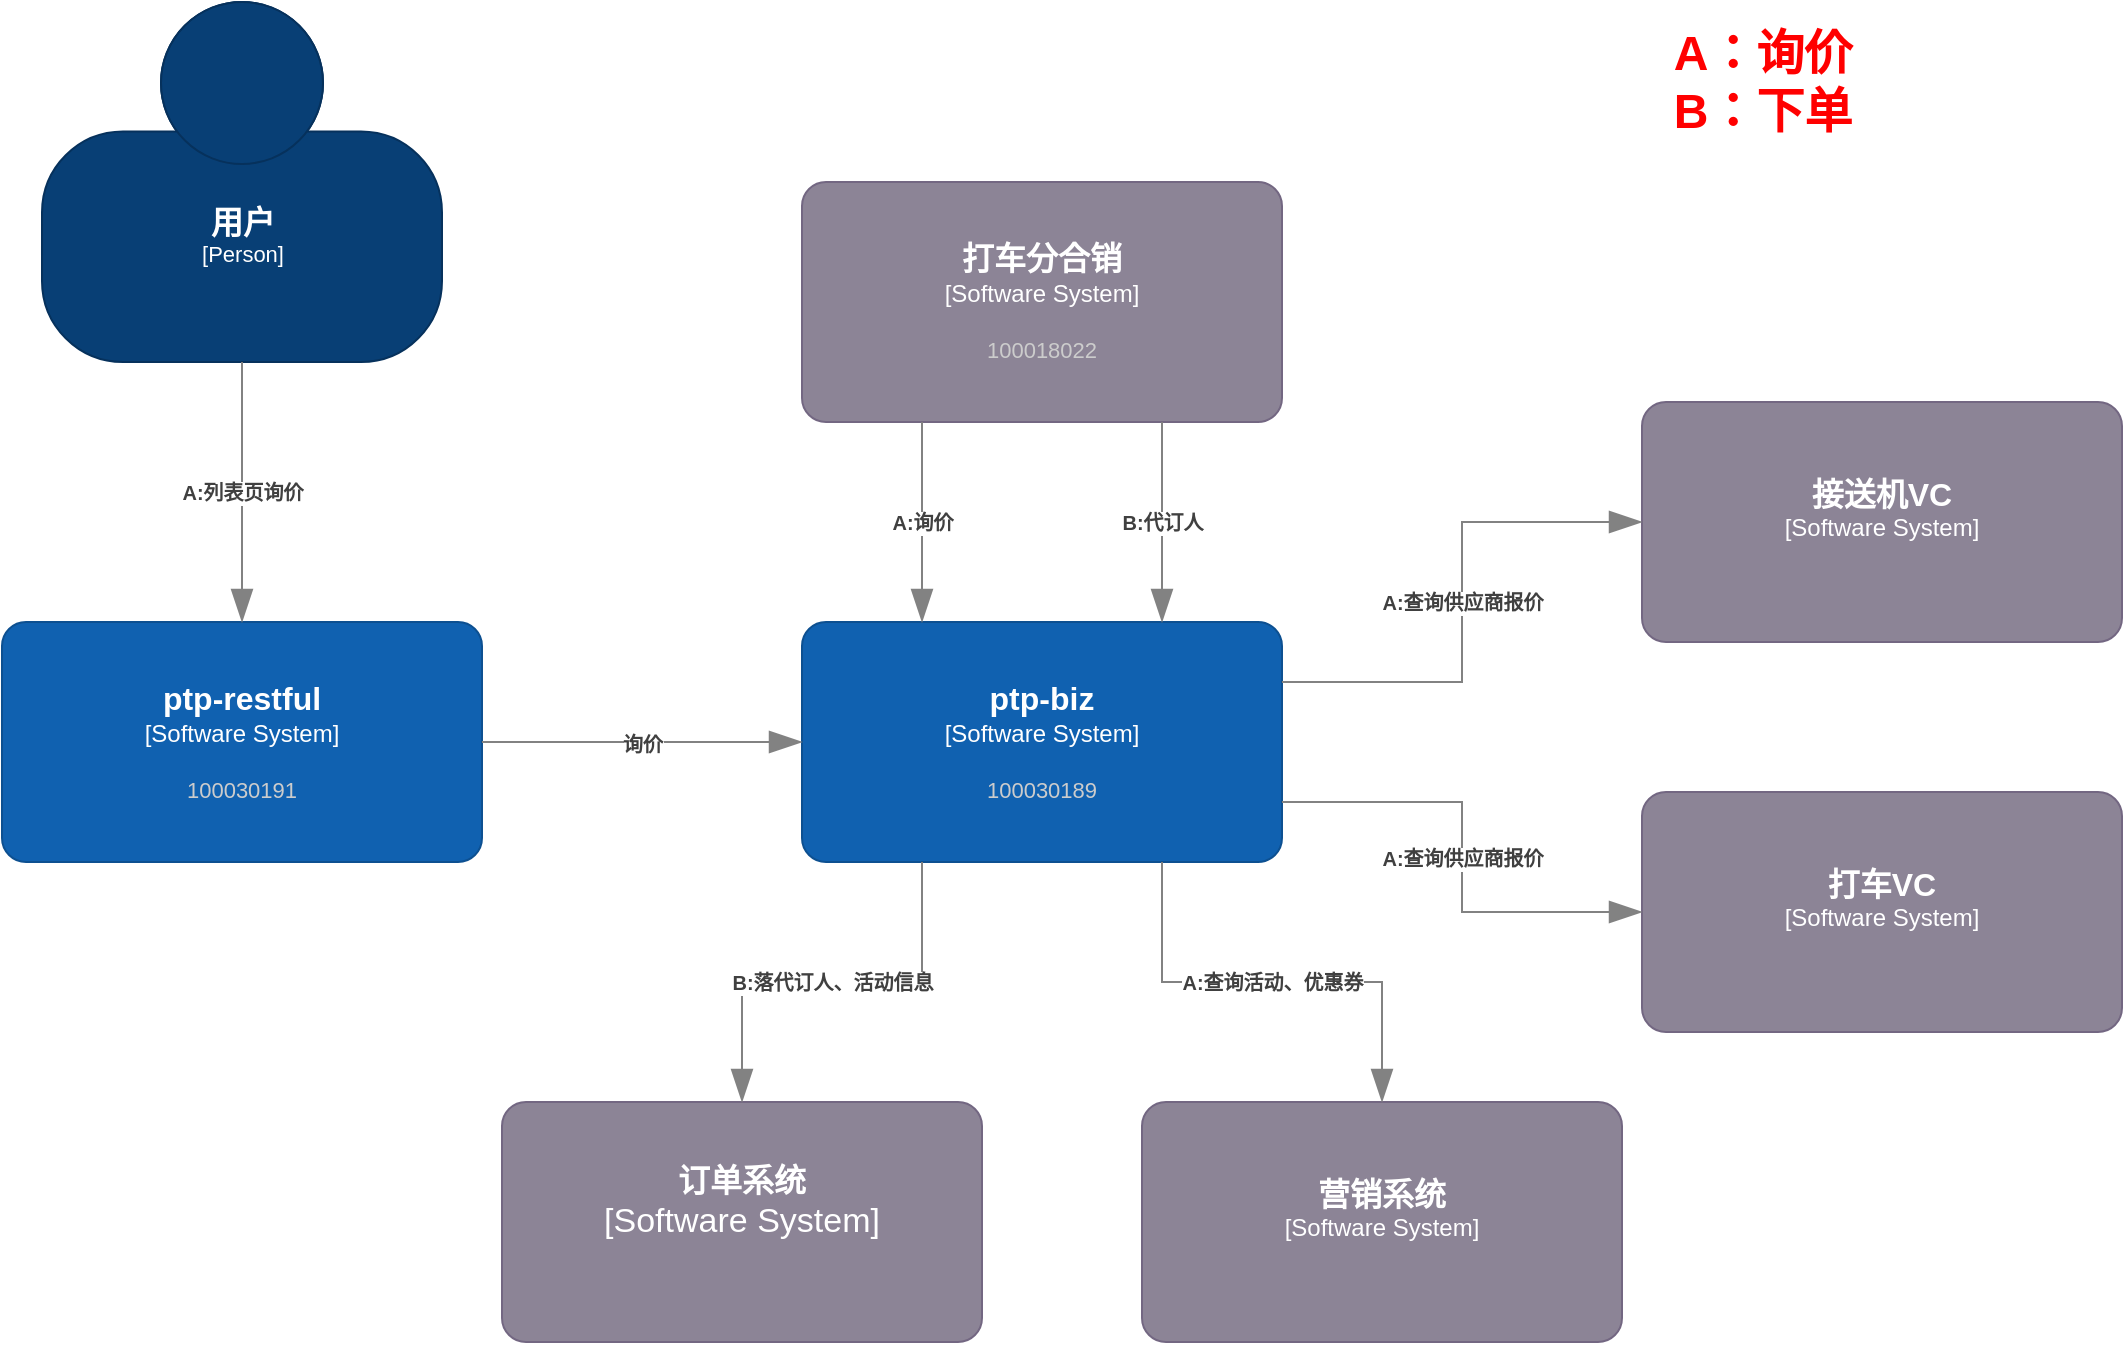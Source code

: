 <mxfile version="18.1.3" type="github">
  <diagram id="eVIbG0Uub138cSxMareo" name="Page-1">
    <mxGraphModel dx="1804" dy="458" grid="1" gridSize="10" guides="1" tooltips="1" connect="1" arrows="1" fold="1" page="1" pageScale="1" pageWidth="827" pageHeight="1169" math="0" shadow="0">
      <root>
        <mxCell id="0" />
        <mxCell id="1" parent="0" />
        <object placeholders="1" c4Name="用户" c4Type="Person" c4Description="" label="&lt;font style=&quot;font-size: 16px&quot;&gt;&lt;b&gt;%c4Name%&lt;/b&gt;&lt;/font&gt;&lt;div&gt;[%c4Type%]&lt;/div&gt;&lt;br&gt;&lt;div&gt;&lt;font style=&quot;font-size: 11px&quot;&gt;&lt;font color=&quot;#cccccc&quot;&gt;%c4Description%&lt;/font&gt;&lt;/div&gt;" id="5gNYkbAJTr_n_81cTVu4-3">
          <mxCell style="html=1;fontSize=11;dashed=0;whitespace=wrap;fillColor=#083F75;strokeColor=#06315C;fontColor=#ffffff;shape=mxgraph.c4.person2;align=center;metaEdit=1;points=[[0.5,0,0],[1,0.5,0],[1,0.75,0],[0.75,1,0],[0.5,1,0],[0.25,1,0],[0,0.75,0],[0,0.5,0]];resizable=0;" parent="1" vertex="1">
            <mxGeometry y="70" width="200" height="180" as="geometry" />
          </mxCell>
        </object>
        <object placeholders="1" c4Name="ptp-restful" c4Type="Software System" c4Description="100030191" label="&lt;font style=&quot;font-size: 16px&quot;&gt;&lt;b&gt;%c4Name%&lt;/b&gt;&lt;/font&gt;&lt;div&gt;[%c4Type%]&lt;/div&gt;&lt;br&gt;&lt;div&gt;&lt;font style=&quot;font-size: 11px&quot;&gt;&lt;font color=&quot;#cccccc&quot;&gt;%c4Description%&lt;/font&gt;&lt;/div&gt;" id="5gNYkbAJTr_n_81cTVu4-5">
          <mxCell style="rounded=1;whiteSpace=wrap;html=1;labelBackgroundColor=none;fillColor=#1061B0;fontColor=#ffffff;align=center;arcSize=10;strokeColor=#0D5091;metaEdit=1;resizable=0;points=[[0.25,0,0],[0.5,0,0],[0.75,0,0],[1,0.25,0],[1,0.5,0],[1,0.75,0],[0.75,1,0],[0.5,1,0],[0.25,1,0],[0,0.75,0],[0,0.5,0],[0,0.25,0]];" parent="1" vertex="1">
            <mxGeometry x="-20" y="380" width="240" height="120" as="geometry" />
          </mxCell>
        </object>
        <object placeholders="1" c4Name="ptp-biz" c4Type="Software System" c4Description="100030189" label="&lt;font style=&quot;font-size: 16px&quot;&gt;&lt;b&gt;%c4Name%&lt;/b&gt;&lt;/font&gt;&lt;div&gt;[%c4Type%]&lt;/div&gt;&lt;br&gt;&lt;div&gt;&lt;font style=&quot;font-size: 11px&quot;&gt;&lt;font color=&quot;#cccccc&quot;&gt;%c4Description%&lt;/font&gt;&lt;/div&gt;" id="5gNYkbAJTr_n_81cTVu4-6">
          <mxCell style="rounded=1;whiteSpace=wrap;html=1;labelBackgroundColor=none;fillColor=#1061B0;fontColor=#ffffff;align=center;arcSize=10;strokeColor=#0D5091;metaEdit=1;resizable=0;points=[[0.25,0,0],[0.5,0,0],[0.75,0,0],[1,0.25,0],[1,0.5,0],[1,0.75,0],[0.75,1,0],[0.5,1,0],[0.25,1,0],[0,0.75,0],[0,0.5,0],[0,0.25,0]];" parent="1" vertex="1">
            <mxGeometry x="380" y="380" width="240" height="120" as="geometry" />
          </mxCell>
        </object>
        <object placeholders="1" c4Name="接送机VC" c4Type="Software System" c4Description="" label="&lt;font style=&quot;font-size: 16px&quot;&gt;&lt;b&gt;%c4Name%&lt;/b&gt;&lt;/font&gt;&lt;div&gt;[%c4Type%]&lt;/div&gt;&lt;br&gt;&lt;div&gt;&lt;font style=&quot;font-size: 11px&quot;&gt;&lt;font color=&quot;#cccccc&quot;&gt;%c4Description%&lt;/font&gt;&lt;/div&gt;" id="5gNYkbAJTr_n_81cTVu4-7">
          <mxCell style="rounded=1;whiteSpace=wrap;html=1;labelBackgroundColor=none;fillColor=#8C8496;fontColor=#ffffff;align=center;arcSize=10;strokeColor=#736782;metaEdit=1;resizable=0;points=[[0.25,0,0],[0.5,0,0],[0.75,0,0],[1,0.25,0],[1,0.5,0],[1,0.75,0],[0.75,1,0],[0.5,1,0],[0.25,1,0],[0,0.75,0],[0,0.5,0],[0,0.25,0]];" parent="1" vertex="1">
            <mxGeometry x="800" y="270" width="240" height="120" as="geometry" />
          </mxCell>
        </object>
        <object placeholders="1" c4Name="打车VC" c4Type="Software System" c4Description="" label="&lt;font style=&quot;font-size: 16px&quot;&gt;&lt;b&gt;%c4Name%&lt;/b&gt;&lt;/font&gt;&lt;div&gt;[%c4Type%]&lt;/div&gt;&lt;br&gt;&lt;div&gt;&lt;font style=&quot;font-size: 11px&quot;&gt;&lt;font color=&quot;#cccccc&quot;&gt;%c4Description%&lt;/font&gt;&lt;/div&gt;" id="5gNYkbAJTr_n_81cTVu4-8">
          <mxCell style="rounded=1;whiteSpace=wrap;html=1;labelBackgroundColor=none;fillColor=#8C8496;fontColor=#ffffff;align=center;arcSize=10;strokeColor=#736782;metaEdit=1;resizable=0;points=[[0.25,0,0],[0.5,0,0],[0.75,0,0],[1,0.25,0],[1,0.5,0],[1,0.75,0],[0.75,1,0],[0.5,1,0],[0.25,1,0],[0,0.75,0],[0,0.5,0],[0,0.25,0]];" parent="1" vertex="1">
            <mxGeometry x="800" y="465" width="240" height="120" as="geometry" />
          </mxCell>
        </object>
        <object placeholders="1" c4Name="营销系统" c4Type="Software System" c4Description="" label="&lt;font style=&quot;font-size: 16px&quot;&gt;&lt;b&gt;%c4Name%&lt;/b&gt;&lt;/font&gt;&lt;div&gt;[%c4Type%]&lt;/div&gt;&lt;br&gt;&lt;div&gt;&lt;font style=&quot;font-size: 11px&quot;&gt;&lt;font color=&quot;#cccccc&quot;&gt;%c4Description%&lt;/font&gt;&lt;/div&gt;" id="5gNYkbAJTr_n_81cTVu4-9">
          <mxCell style="rounded=1;whiteSpace=wrap;html=1;labelBackgroundColor=none;fillColor=#8C8496;fontColor=#ffffff;align=center;arcSize=10;strokeColor=#736782;metaEdit=1;resizable=0;points=[[0.25,0,0],[0.5,0,0],[0.75,0,0],[1,0.25,0],[1,0.5,0],[1,0.75,0],[0.75,1,0],[0.5,1,0],[0.25,1,0],[0,0.75,0],[0,0.5,0],[0,0.25,0]];" parent="1" vertex="1">
            <mxGeometry x="550" y="620" width="240" height="120" as="geometry" />
          </mxCell>
        </object>
        <object placeholders="1" c4Name="打车分合销" c4Type="Software System" c4Description="100018022" label="&lt;font style=&quot;font-size: 16px&quot;&gt;&lt;b&gt;%c4Name%&lt;/b&gt;&lt;/font&gt;&lt;div&gt;[%c4Type%]&lt;/div&gt;&lt;br&gt;&lt;div&gt;&lt;font style=&quot;font-size: 11px&quot;&gt;&lt;font color=&quot;#cccccc&quot;&gt;%c4Description%&lt;/font&gt;&lt;/div&gt;" id="5gNYkbAJTr_n_81cTVu4-10">
          <mxCell style="rounded=1;whiteSpace=wrap;html=1;labelBackgroundColor=none;fillColor=#8C8496;fontColor=#ffffff;align=center;arcSize=10;strokeColor=#736782;metaEdit=1;resizable=0;points=[[0.25,0,0],[0.5,0,0],[0.75,0,0],[1,0.25,0],[1,0.5,0],[1,0.75,0],[0.75,1,0],[0.5,1,0],[0.25,1,0],[0,0.75,0],[0,0.5,0],[0,0.25,0]];" parent="1" vertex="1">
            <mxGeometry x="380" y="160" width="240" height="120" as="geometry" />
          </mxCell>
        </object>
        <object c4Type="" c4Description="A:列表页询价" label="&lt;div style=&quot;text-align: left&quot;&gt;&lt;div style=&quot;text-align: center&quot;&gt;&lt;b&gt;%c4Description%&lt;/b&gt;&lt;/div&gt;" placeholders="1" id="5gNYkbAJTr_n_81cTVu4-27">
          <mxCell style="endArrow=blockThin;html=1;fontSize=10;fontColor=#404040;strokeWidth=1;endFill=1;strokeColor=#828282;elbow=vertical;metaEdit=1;endSize=14;startSize=14;jumpStyle=arc;jumpSize=16;rounded=0;edgeStyle=orthogonalEdgeStyle;exitX=0.5;exitY=1;exitDx=0;exitDy=0;exitPerimeter=0;entryX=0.5;entryY=0;entryDx=0;entryDy=0;entryPerimeter=0;" parent="1" source="5gNYkbAJTr_n_81cTVu4-3" target="5gNYkbAJTr_n_81cTVu4-5" edge="1">
            <mxGeometry width="240" relative="1" as="geometry">
              <mxPoint x="80" y="280" as="sourcePoint" />
              <mxPoint x="320" y="280" as="targetPoint" />
              <Array as="points" />
            </mxGeometry>
          </mxCell>
        </object>
        <object placeholders="1" c4Type="" c4Description="询价" label="&lt;div style=&quot;text-align: left&quot;&gt;&lt;div style=&quot;text-align: center&quot;&gt;&lt;b&gt;%c4Description%&lt;/b&gt;&lt;/div&gt;" id="5gNYkbAJTr_n_81cTVu4-28">
          <mxCell style="endArrow=blockThin;html=1;fontSize=10;fontColor=#404040;strokeWidth=1;endFill=1;strokeColor=#828282;elbow=vertical;metaEdit=1;endSize=14;startSize=14;jumpStyle=arc;jumpSize=16;rounded=0;edgeStyle=orthogonalEdgeStyle;" parent="1" source="5gNYkbAJTr_n_81cTVu4-5" edge="1">
            <mxGeometry width="240" relative="1" as="geometry">
              <mxPoint x="200" y="440" as="sourcePoint" />
              <mxPoint x="380" y="440" as="targetPoint" />
            </mxGeometry>
          </mxCell>
        </object>
        <object placeholders="1" c4Name="订单系统" c4Type="Software System" c4Description="" label="&lt;font style=&quot;font-size: 16px&quot;&gt;&lt;b&gt;%c4Name%&lt;/b&gt;&lt;/font&gt;&lt;div&gt;[%c4Type%]&lt;/div&gt;&lt;br&gt;&lt;div&gt;&lt;font style=&quot;font-size: 11px&quot;&gt;&lt;font color=&quot;#cccccc&quot;&gt;%c4Description%&lt;/font&gt;&lt;/div&gt;" id="5gNYkbAJTr_n_81cTVu4-30">
          <mxCell style="rounded=1;whiteSpace=wrap;html=1;labelBackgroundColor=none;fillColor=#8C8496;fontColor=#ffffff;align=center;arcSize=10;strokeColor=#736782;metaEdit=1;resizable=0;points=[[0.25,0,0],[0.5,0,0],[0.75,0,0],[1,0.25,0],[1,0.5,0],[1,0.75,0],[0.75,1,0],[0.5,1,0],[0.25,1,0],[0,0.75,0],[0,0.5,0],[0,0.25,0]];fontSize=17;" parent="1" vertex="1">
            <mxGeometry x="230" y="620" width="240" height="120" as="geometry" />
          </mxCell>
        </object>
        <object placeholders="1" c4Type="Relationship" c4Description="A:查询供应商报价" label="&lt;div style=&quot;text-align: left&quot;&gt;&lt;div style=&quot;text-align: center&quot;&gt;&lt;b&gt;%c4Description%&lt;/b&gt;&lt;/div&gt;" id="5gNYkbAJTr_n_81cTVu4-31">
          <mxCell style="endArrow=blockThin;html=1;fontSize=10;fontColor=#404040;strokeWidth=1;endFill=1;strokeColor=#828282;elbow=vertical;metaEdit=1;endSize=14;startSize=14;jumpStyle=arc;jumpSize=16;rounded=0;edgeStyle=orthogonalEdgeStyle;entryX=0;entryY=0.5;entryDx=0;entryDy=0;entryPerimeter=0;exitX=1;exitY=0.25;exitDx=0;exitDy=0;exitPerimeter=0;" parent="1" source="5gNYkbAJTr_n_81cTVu4-6" target="5gNYkbAJTr_n_81cTVu4-7" edge="1">
            <mxGeometry width="240" relative="1" as="geometry">
              <mxPoint x="620" y="440" as="sourcePoint" />
              <mxPoint x="860" y="440" as="targetPoint" />
            </mxGeometry>
          </mxCell>
        </object>
        <object placeholders="1" c4Type="Relationship" c4Description="A:查询供应商报价" label="&lt;div style=&quot;text-align: left&quot;&gt;&lt;div style=&quot;text-align: center&quot;&gt;&lt;b&gt;%c4Description%&lt;/b&gt;&lt;/div&gt;" id="5gNYkbAJTr_n_81cTVu4-32">
          <mxCell style="endArrow=blockThin;html=1;fontSize=10;fontColor=#404040;strokeWidth=1;endFill=1;strokeColor=#828282;elbow=vertical;metaEdit=1;endSize=14;startSize=14;jumpStyle=arc;jumpSize=16;rounded=0;edgeStyle=orthogonalEdgeStyle;entryX=0;entryY=0.5;entryDx=0;entryDy=0;entryPerimeter=0;exitX=1;exitY=0.75;exitDx=0;exitDy=0;exitPerimeter=0;" parent="1" source="5gNYkbAJTr_n_81cTVu4-6" target="5gNYkbAJTr_n_81cTVu4-8" edge="1">
            <mxGeometry width="240" relative="1" as="geometry">
              <mxPoint x="620" y="440" as="sourcePoint" />
              <mxPoint x="860" y="440" as="targetPoint" />
            </mxGeometry>
          </mxCell>
        </object>
        <object placeholders="1" c4Type="Relationship" c4Description="A:查询活动、优惠券" label="&lt;div style=&quot;text-align: left&quot;&gt;&lt;div style=&quot;text-align: center&quot;&gt;&lt;b&gt;%c4Description%&lt;/b&gt;&lt;/div&gt;" id="5gNYkbAJTr_n_81cTVu4-33">
          <mxCell style="endArrow=blockThin;html=1;fontSize=10;fontColor=#404040;strokeWidth=1;endFill=1;strokeColor=#828282;elbow=vertical;metaEdit=1;endSize=14;startSize=14;jumpStyle=arc;jumpSize=16;rounded=0;edgeStyle=orthogonalEdgeStyle;exitX=0.75;exitY=1;exitDx=0;exitDy=0;exitPerimeter=0;entryX=0.5;entryY=0;entryDx=0;entryDy=0;entryPerimeter=0;" parent="1" source="5gNYkbAJTr_n_81cTVu4-6" target="5gNYkbAJTr_n_81cTVu4-9" edge="1">
            <mxGeometry width="240" relative="1" as="geometry">
              <mxPoint x="430" y="540" as="sourcePoint" />
              <mxPoint x="670" y="540" as="targetPoint" />
            </mxGeometry>
          </mxCell>
        </object>
        <object placeholders="1" c4Type="Relationship" c4Description="B:落代订人、活动信息" label="&lt;div style=&quot;text-align: left&quot;&gt;&lt;div style=&quot;text-align: center&quot;&gt;&lt;b&gt;%c4Description%&lt;/b&gt;&lt;/div&gt;" id="5gNYkbAJTr_n_81cTVu4-34">
          <mxCell style="endArrow=blockThin;html=1;fontSize=10;fontColor=#404040;strokeWidth=1;endFill=1;strokeColor=#828282;elbow=vertical;metaEdit=1;endSize=14;startSize=14;jumpStyle=arc;jumpSize=16;rounded=0;edgeStyle=orthogonalEdgeStyle;exitX=0.25;exitY=1;exitDx=0;exitDy=0;exitPerimeter=0;entryX=0.5;entryY=0;entryDx=0;entryDy=0;entryPerimeter=0;" parent="1" source="5gNYkbAJTr_n_81cTVu4-6" target="5gNYkbAJTr_n_81cTVu4-30" edge="1">
            <mxGeometry width="240" relative="1" as="geometry">
              <mxPoint x="410" y="570" as="sourcePoint" />
              <mxPoint x="650" y="570" as="targetPoint" />
            </mxGeometry>
          </mxCell>
        </object>
        <object placeholders="1" c4Type="Relationship" c4Description="A:询价" label="&lt;div style=&quot;text-align: left&quot;&gt;&lt;div style=&quot;text-align: center&quot;&gt;&lt;b&gt;%c4Description%&lt;/b&gt;&lt;/div&gt;" id="5gNYkbAJTr_n_81cTVu4-35">
          <mxCell style="endArrow=blockThin;html=1;fontSize=10;fontColor=#404040;strokeWidth=1;endFill=1;strokeColor=#828282;elbow=vertical;metaEdit=1;endSize=14;startSize=14;jumpStyle=arc;jumpSize=16;rounded=0;edgeStyle=orthogonalEdgeStyle;exitX=0.25;exitY=1;exitDx=0;exitDy=0;exitPerimeter=0;entryX=0.25;entryY=0;entryDx=0;entryDy=0;entryPerimeter=0;" parent="1" source="5gNYkbAJTr_n_81cTVu4-10" target="5gNYkbAJTr_n_81cTVu4-6" edge="1">
            <mxGeometry width="240" relative="1" as="geometry">
              <mxPoint x="440" y="310" as="sourcePoint" />
              <mxPoint x="680" y="310" as="targetPoint" />
            </mxGeometry>
          </mxCell>
        </object>
        <object placeholders="1" c4Type="Relationship" c4Description="B:代订人" label="&lt;div style=&quot;text-align: left&quot;&gt;&lt;div style=&quot;text-align: center&quot;&gt;&lt;b&gt;%c4Description%&lt;/b&gt;&lt;/div&gt;" id="5gNYkbAJTr_n_81cTVu4-37">
          <mxCell style="endArrow=blockThin;html=1;fontSize=10;fontColor=#404040;strokeWidth=1;endFill=1;strokeColor=#828282;elbow=vertical;metaEdit=1;endSize=14;startSize=14;jumpStyle=arc;jumpSize=16;rounded=0;edgeStyle=orthogonalEdgeStyle;exitX=0.75;exitY=1;exitDx=0;exitDy=0;exitPerimeter=0;entryX=0.75;entryY=0;entryDx=0;entryDy=0;entryPerimeter=0;" parent="1" source="5gNYkbAJTr_n_81cTVu4-10" target="5gNYkbAJTr_n_81cTVu4-6" edge="1">
            <mxGeometry width="240" relative="1" as="geometry">
              <mxPoint x="590" y="340" as="sourcePoint" />
              <mxPoint x="830" y="340" as="targetPoint" />
            </mxGeometry>
          </mxCell>
        </object>
        <mxCell id="5gNYkbAJTr_n_81cTVu4-38" value="A：询价&lt;br style=&quot;font-size: 24px;&quot;&gt;B：下单" style="text;html=1;align=center;verticalAlign=middle;resizable=0;points=[];autosize=1;strokeColor=none;fillColor=none;fontSize=24;fontColor=#FF0000;fontStyle=1" parent="1" vertex="1">
          <mxGeometry x="810" y="80" width="100" height="60" as="geometry" />
        </mxCell>
      </root>
    </mxGraphModel>
  </diagram>
</mxfile>
